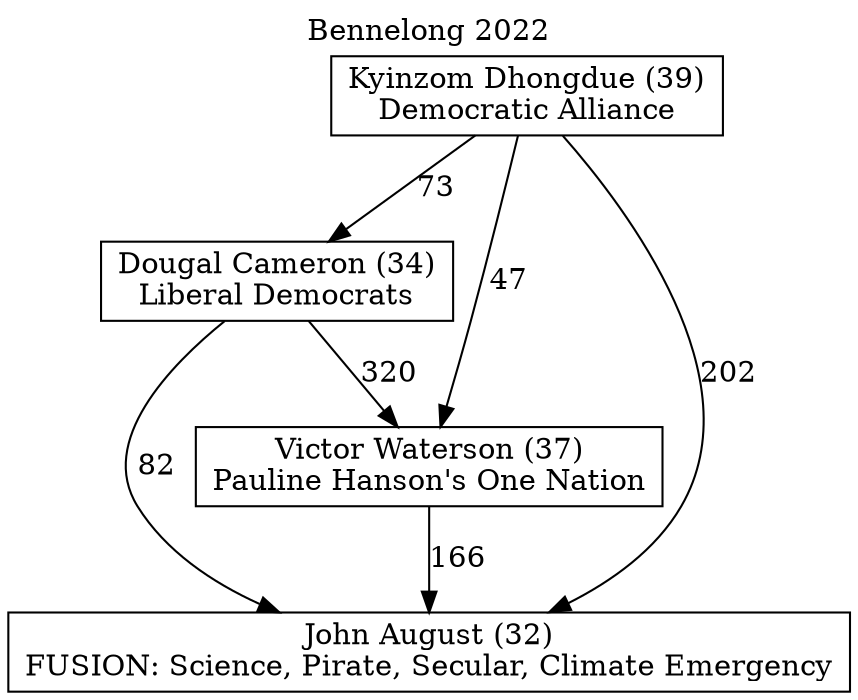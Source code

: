 // House preference flow
digraph "John August (32)_Bennelong_2022" {
	graph [label="Bennelong 2022" labelloc=t mclimit=10]
	node [shape=box]
	"Dougal Cameron (34)" [label="Dougal Cameron (34)
Liberal Democrats"]
	"Kyinzom Dhongdue (39)" [label="Kyinzom Dhongdue (39)
Democratic Alliance"]
	"Victor Waterson (37)" [label="Victor Waterson (37)
Pauline Hanson's One Nation"]
	"John August (32)" [label="John August (32)
FUSION: Science, Pirate, Secular, Climate Emergency"]
	"Kyinzom Dhongdue (39)" -> "John August (32)" [label=202]
	"Dougal Cameron (34)" -> "John August (32)" [label=82]
	"Kyinzom Dhongdue (39)" -> "Dougal Cameron (34)" [label=73]
	"Victor Waterson (37)" -> "John August (32)" [label=166]
	"Dougal Cameron (34)" -> "Victor Waterson (37)" [label=320]
	"Kyinzom Dhongdue (39)" -> "Victor Waterson (37)" [label=47]
}

